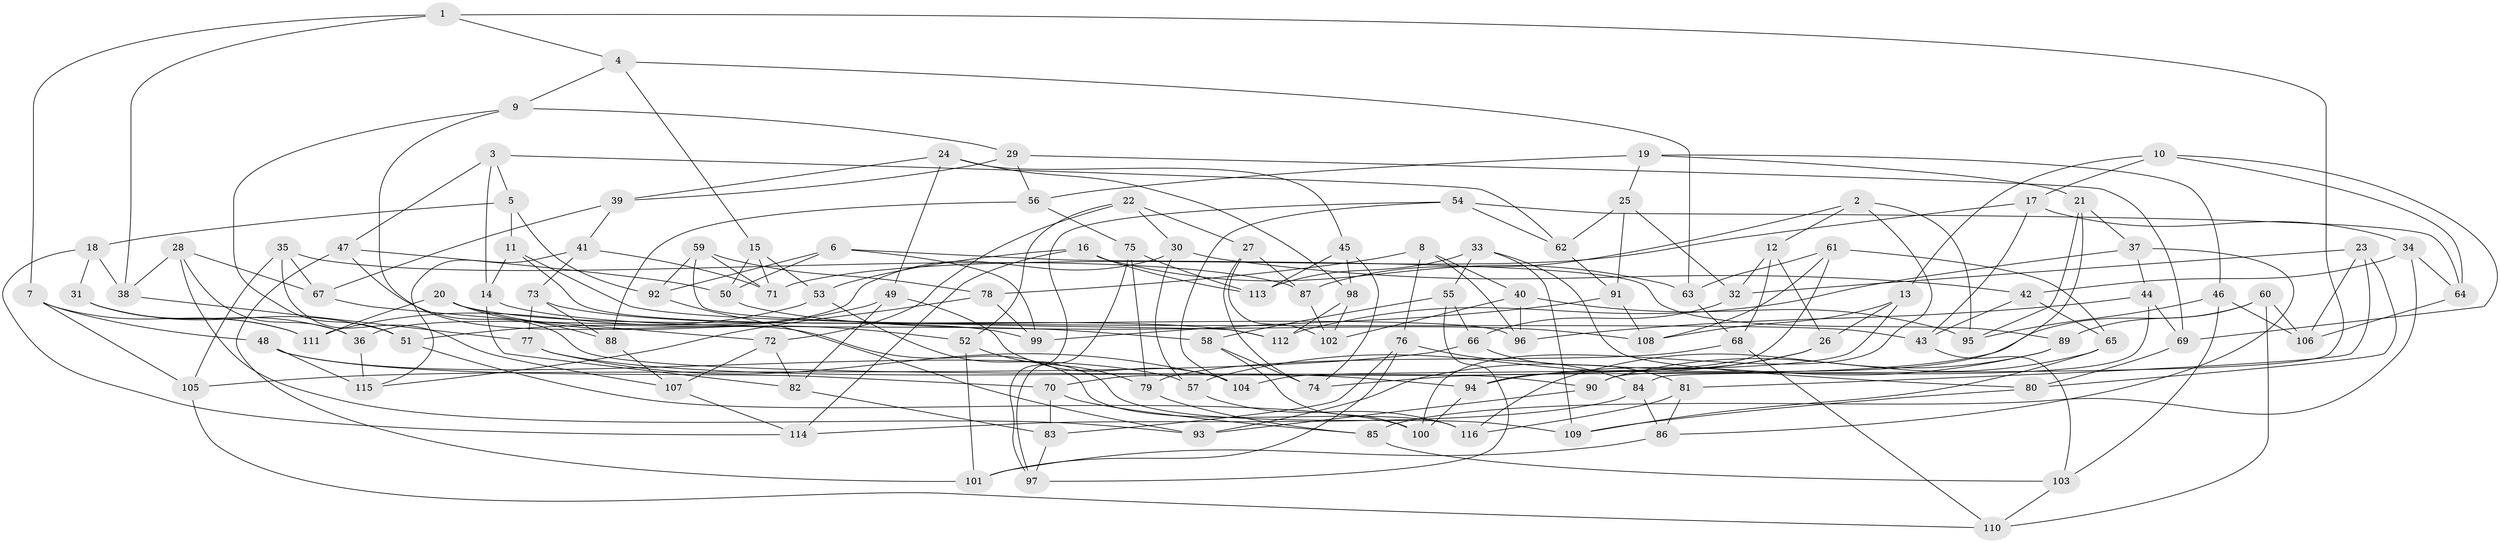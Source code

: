 // coarse degree distribution, {4: 0.34285714285714286, 6: 0.5142857142857142, 5: 0.14285714285714285}
// Generated by graph-tools (version 1.1) at 2025/42/03/06/25 10:42:19]
// undirected, 116 vertices, 232 edges
graph export_dot {
graph [start="1"]
  node [color=gray90,style=filled];
  1;
  2;
  3;
  4;
  5;
  6;
  7;
  8;
  9;
  10;
  11;
  12;
  13;
  14;
  15;
  16;
  17;
  18;
  19;
  20;
  21;
  22;
  23;
  24;
  25;
  26;
  27;
  28;
  29;
  30;
  31;
  32;
  33;
  34;
  35;
  36;
  37;
  38;
  39;
  40;
  41;
  42;
  43;
  44;
  45;
  46;
  47;
  48;
  49;
  50;
  51;
  52;
  53;
  54;
  55;
  56;
  57;
  58;
  59;
  60;
  61;
  62;
  63;
  64;
  65;
  66;
  67;
  68;
  69;
  70;
  71;
  72;
  73;
  74;
  75;
  76;
  77;
  78;
  79;
  80;
  81;
  82;
  83;
  84;
  85;
  86;
  87;
  88;
  89;
  90;
  91;
  92;
  93;
  94;
  95;
  96;
  97;
  98;
  99;
  100;
  101;
  102;
  103;
  104;
  105;
  106;
  107;
  108;
  109;
  110;
  111;
  112;
  113;
  114;
  115;
  116;
  1 -- 38;
  1 -- 84;
  1 -- 4;
  1 -- 7;
  2 -- 95;
  2 -- 12;
  2 -- 87;
  2 -- 100;
  3 -- 5;
  3 -- 14;
  3 -- 47;
  3 -- 62;
  4 -- 63;
  4 -- 15;
  4 -- 9;
  5 -- 18;
  5 -- 11;
  5 -- 92;
  6 -- 99;
  6 -- 50;
  6 -- 89;
  6 -- 92;
  7 -- 105;
  7 -- 48;
  7 -- 111;
  8 -- 76;
  8 -- 40;
  8 -- 78;
  8 -- 96;
  9 -- 116;
  9 -- 29;
  9 -- 51;
  10 -- 17;
  10 -- 64;
  10 -- 13;
  10 -- 69;
  11 -- 14;
  11 -- 43;
  11 -- 96;
  12 -- 26;
  12 -- 68;
  12 -- 32;
  13 -- 104;
  13 -- 26;
  13 -- 108;
  14 -- 58;
  14 -- 82;
  15 -- 53;
  15 -- 71;
  15 -- 50;
  16 -- 53;
  16 -- 114;
  16 -- 113;
  16 -- 63;
  17 -- 34;
  17 -- 71;
  17 -- 43;
  18 -- 114;
  18 -- 31;
  18 -- 38;
  19 -- 46;
  19 -- 56;
  19 -- 21;
  19 -- 25;
  20 -- 52;
  20 -- 111;
  20 -- 88;
  20 -- 99;
  21 -- 37;
  21 -- 95;
  21 -- 94;
  22 -- 72;
  22 -- 27;
  22 -- 30;
  22 -- 52;
  23 -- 80;
  23 -- 81;
  23 -- 32;
  23 -- 106;
  24 -- 45;
  24 -- 98;
  24 -- 49;
  24 -- 39;
  25 -- 62;
  25 -- 32;
  25 -- 91;
  26 -- 57;
  26 -- 93;
  27 -- 74;
  27 -- 87;
  27 -- 102;
  28 -- 38;
  28 -- 93;
  28 -- 36;
  28 -- 67;
  29 -- 39;
  29 -- 69;
  29 -- 56;
  30 -- 57;
  30 -- 42;
  30 -- 36;
  31 -- 51;
  31 -- 36;
  31 -- 111;
  32 -- 66;
  33 -- 80;
  33 -- 109;
  33 -- 113;
  33 -- 55;
  34 -- 85;
  34 -- 42;
  34 -- 64;
  35 -- 105;
  35 -- 107;
  35 -- 87;
  35 -- 67;
  36 -- 115;
  37 -- 112;
  37 -- 44;
  37 -- 86;
  38 -- 77;
  39 -- 41;
  39 -- 67;
  40 -- 102;
  40 -- 96;
  40 -- 95;
  41 -- 73;
  41 -- 71;
  41 -- 115;
  42 -- 65;
  42 -- 43;
  43 -- 103;
  44 -- 90;
  44 -- 96;
  44 -- 69;
  45 -- 74;
  45 -- 113;
  45 -- 98;
  46 -- 103;
  46 -- 106;
  46 -- 95;
  47 -- 101;
  47 -- 90;
  47 -- 50;
  48 -- 115;
  48 -- 57;
  48 -- 70;
  49 -- 51;
  49 -- 82;
  49 -- 104;
  50 -- 108;
  51 -- 100;
  52 -- 79;
  52 -- 101;
  53 -- 109;
  53 -- 111;
  54 -- 97;
  54 -- 64;
  54 -- 104;
  54 -- 62;
  55 -- 66;
  55 -- 58;
  55 -- 97;
  56 -- 88;
  56 -- 75;
  57 -- 116;
  58 -- 74;
  58 -- 100;
  59 -- 71;
  59 -- 112;
  59 -- 78;
  59 -- 92;
  60 -- 106;
  60 -- 110;
  60 -- 89;
  60 -- 74;
  61 -- 108;
  61 -- 70;
  61 -- 63;
  61 -- 65;
  62 -- 91;
  63 -- 68;
  64 -- 106;
  65 -- 109;
  65 -- 90;
  66 -- 81;
  66 -- 105;
  67 -- 72;
  68 -- 110;
  68 -- 79;
  69 -- 80;
  70 -- 85;
  70 -- 83;
  72 -- 82;
  72 -- 107;
  73 -- 77;
  73 -- 88;
  73 -- 112;
  75 -- 79;
  75 -- 97;
  75 -- 113;
  76 -- 101;
  76 -- 84;
  76 -- 83;
  77 -- 94;
  77 -- 104;
  78 -- 99;
  78 -- 115;
  79 -- 85;
  80 -- 109;
  81 -- 116;
  81 -- 86;
  82 -- 83;
  83 -- 97;
  84 -- 86;
  84 -- 114;
  85 -- 103;
  86 -- 101;
  87 -- 102;
  88 -- 107;
  89 -- 94;
  89 -- 116;
  90 -- 93;
  91 -- 108;
  91 -- 99;
  92 -- 93;
  94 -- 100;
  98 -- 102;
  98 -- 112;
  103 -- 110;
  105 -- 110;
  107 -- 114;
}
